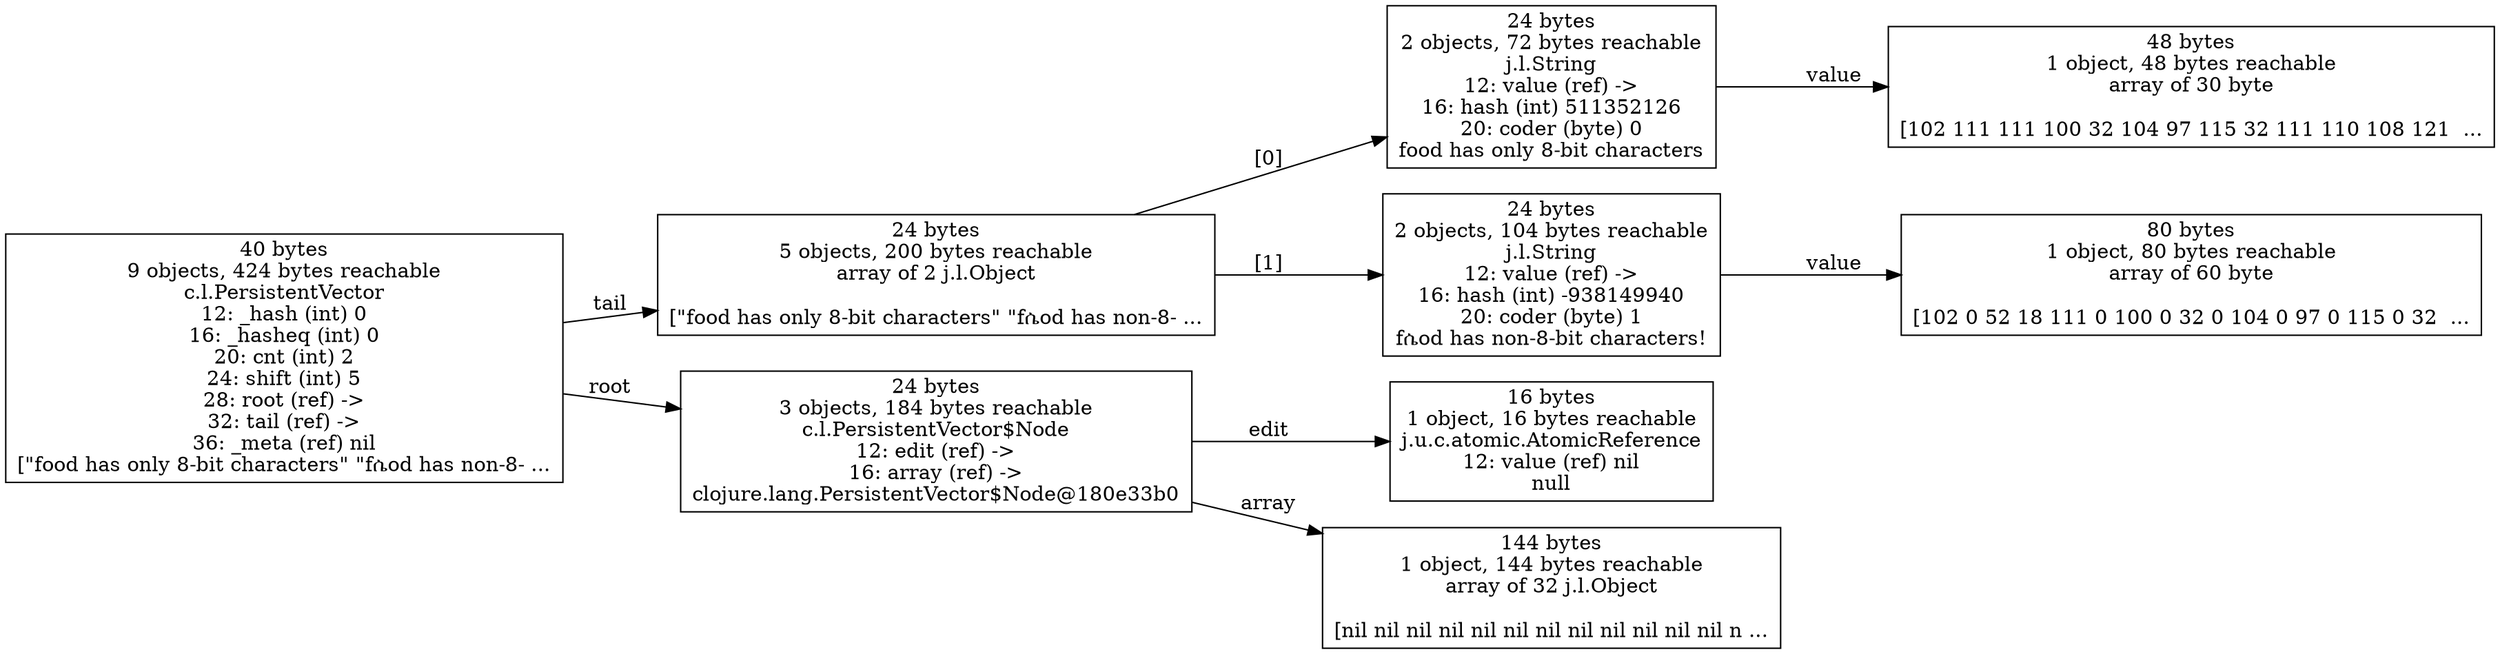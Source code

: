 digraph {
graph [layout=dot,rankdir=LR];
"26418006592" [label="80 bytes
1 object, 80 bytes reachable
array of 60 byte

[102 0 52 18 111 0 100 0 32 0 104 0 97 0 115 0 32  ...",shape=box];
"26418007232" [label="24 bytes
2 objects, 72 bytes reachable
j.l.String
12: value (ref) ->
16: hash (int) 511352126
20: coder (byte) 0
food has only 8-bit characters",shape=box];
"26418005888" [label="40 bytes
9 objects, 424 bytes reachable
c.l.PersistentVector
12: _hash (int) 0
16: _hasheq (int) 0
20: cnt (int) 2
24: shift (int) 5
28: root (ref) ->
32: tail (ref) ->
36: _meta (ref) nil
[\"food has only 8-bit characters\" \"fሴod has non-8- ...",shape=box];
"26418007424" [label="48 bytes
1 object, 48 bytes reachable
array of 30 byte

[102 111 111 100 32 104 97 115 32 111 110 108 121  ...",shape=box];
"26418006208" [label="24 bytes
5 objects, 200 bytes reachable
array of 2 j.l.Object

[\"food has only 8-bit characters\" \"fሴod has non-8- ...",shape=box];
"26085442496" [label="16 bytes
1 object, 16 bytes reachable
j.u.c.atomic.AtomicReference
12: value (ref) nil
null",shape=box];
"26085442304" [label="24 bytes
3 objects, 184 bytes reachable
c.l.PersistentVector$Node
12: edit (ref) ->
16: array (ref) ->
clojure.lang.PersistentVector$Node@180e33b0",shape=box];
"26085442624" [label="144 bytes
1 object, 144 bytes reachable
array of 32 j.l.Object

[nil nil nil nil nil nil nil nil nil nil nil nil n ...",shape=box];
"26418006400" [label="24 bytes
2 objects, 104 bytes reachable
j.l.String
12: value (ref) ->
16: hash (int) -938149940
20: coder (byte) 1
fሴod has non-8-bit characters!",shape=box];
"26418007232" -> "26418007424" ["field-name"=value,label=value];
"26418005888" -> "26085442304" ["field-name"=root,label=root];
"26418005888" -> "26418006208" ["field-name"=tail,label=tail];
"26418006208" -> "26418007232" ["field-name"="[0]",label="[0]"];
"26418006208" -> "26418006400" ["field-name"="[1]",label="[1]"];
"26085442304" -> "26085442496" ["field-name"=edit,label=edit];
"26085442304" -> "26085442624" ["field-name"=array,label=array];
"26418006400" -> "26418006592" ["field-name"=value,label=value];
} 